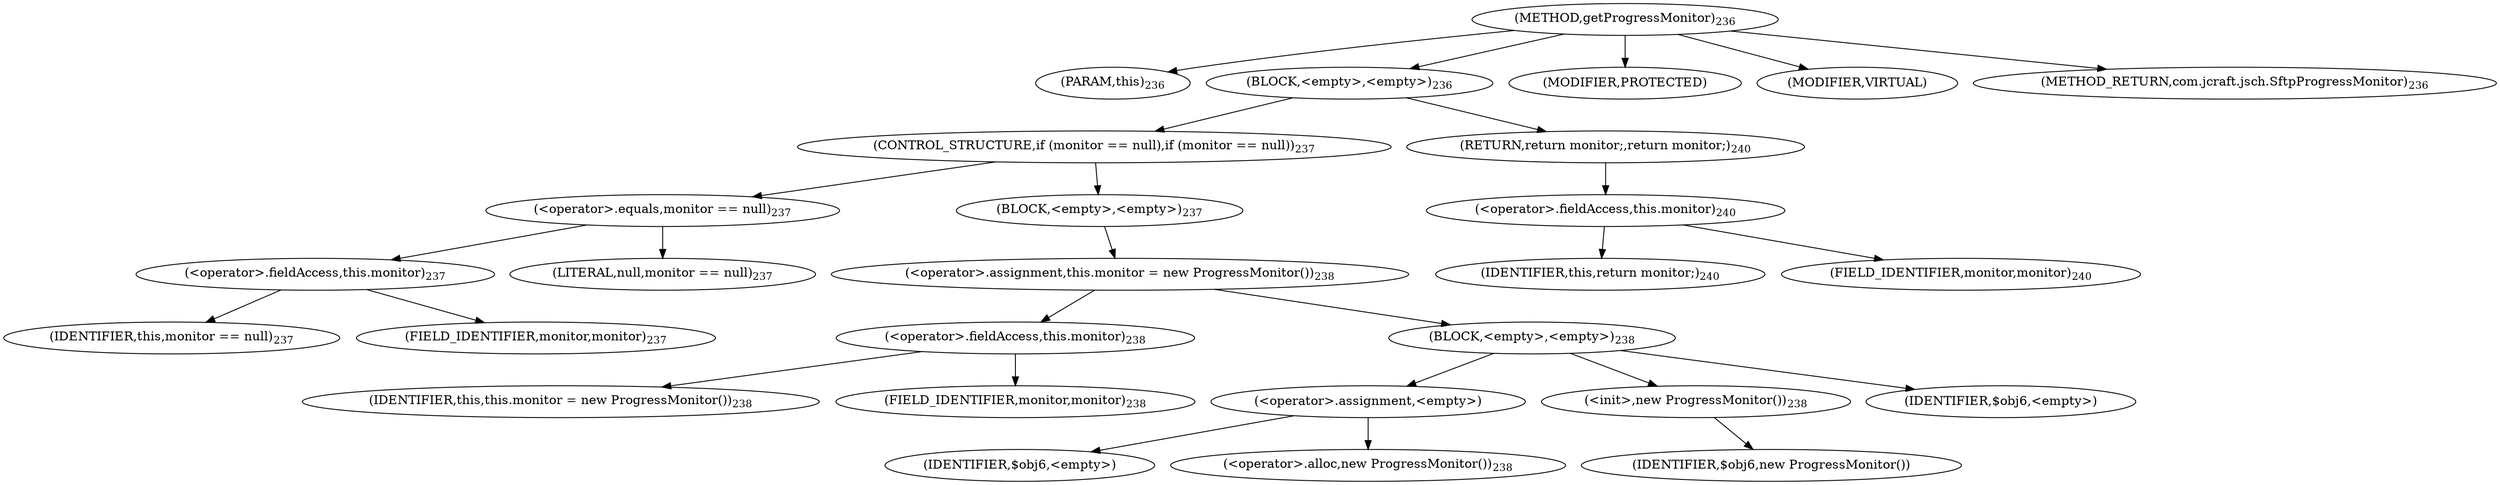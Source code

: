 digraph "getProgressMonitor" {  
"450" [label = <(METHOD,getProgressMonitor)<SUB>236</SUB>> ]
"451" [label = <(PARAM,this)<SUB>236</SUB>> ]
"452" [label = <(BLOCK,&lt;empty&gt;,&lt;empty&gt;)<SUB>236</SUB>> ]
"453" [label = <(CONTROL_STRUCTURE,if (monitor == null),if (monitor == null))<SUB>237</SUB>> ]
"454" [label = <(&lt;operator&gt;.equals,monitor == null)<SUB>237</SUB>> ]
"455" [label = <(&lt;operator&gt;.fieldAccess,this.monitor)<SUB>237</SUB>> ]
"456" [label = <(IDENTIFIER,this,monitor == null)<SUB>237</SUB>> ]
"457" [label = <(FIELD_IDENTIFIER,monitor,monitor)<SUB>237</SUB>> ]
"458" [label = <(LITERAL,null,monitor == null)<SUB>237</SUB>> ]
"459" [label = <(BLOCK,&lt;empty&gt;,&lt;empty&gt;)<SUB>237</SUB>> ]
"460" [label = <(&lt;operator&gt;.assignment,this.monitor = new ProgressMonitor())<SUB>238</SUB>> ]
"461" [label = <(&lt;operator&gt;.fieldAccess,this.monitor)<SUB>238</SUB>> ]
"462" [label = <(IDENTIFIER,this,this.monitor = new ProgressMonitor())<SUB>238</SUB>> ]
"463" [label = <(FIELD_IDENTIFIER,monitor,monitor)<SUB>238</SUB>> ]
"464" [label = <(BLOCK,&lt;empty&gt;,&lt;empty&gt;)<SUB>238</SUB>> ]
"465" [label = <(&lt;operator&gt;.assignment,&lt;empty&gt;)> ]
"466" [label = <(IDENTIFIER,$obj6,&lt;empty&gt;)> ]
"467" [label = <(&lt;operator&gt;.alloc,new ProgressMonitor())<SUB>238</SUB>> ]
"468" [label = <(&lt;init&gt;,new ProgressMonitor())<SUB>238</SUB>> ]
"469" [label = <(IDENTIFIER,$obj6,new ProgressMonitor())> ]
"470" [label = <(IDENTIFIER,$obj6,&lt;empty&gt;)> ]
"471" [label = <(RETURN,return monitor;,return monitor;)<SUB>240</SUB>> ]
"472" [label = <(&lt;operator&gt;.fieldAccess,this.monitor)<SUB>240</SUB>> ]
"473" [label = <(IDENTIFIER,this,return monitor;)<SUB>240</SUB>> ]
"474" [label = <(FIELD_IDENTIFIER,monitor,monitor)<SUB>240</SUB>> ]
"475" [label = <(MODIFIER,PROTECTED)> ]
"476" [label = <(MODIFIER,VIRTUAL)> ]
"477" [label = <(METHOD_RETURN,com.jcraft.jsch.SftpProgressMonitor)<SUB>236</SUB>> ]
  "450" -> "451" 
  "450" -> "452" 
  "450" -> "475" 
  "450" -> "476" 
  "450" -> "477" 
  "452" -> "453" 
  "452" -> "471" 
  "453" -> "454" 
  "453" -> "459" 
  "454" -> "455" 
  "454" -> "458" 
  "455" -> "456" 
  "455" -> "457" 
  "459" -> "460" 
  "460" -> "461" 
  "460" -> "464" 
  "461" -> "462" 
  "461" -> "463" 
  "464" -> "465" 
  "464" -> "468" 
  "464" -> "470" 
  "465" -> "466" 
  "465" -> "467" 
  "468" -> "469" 
  "471" -> "472" 
  "472" -> "473" 
  "472" -> "474" 
}
